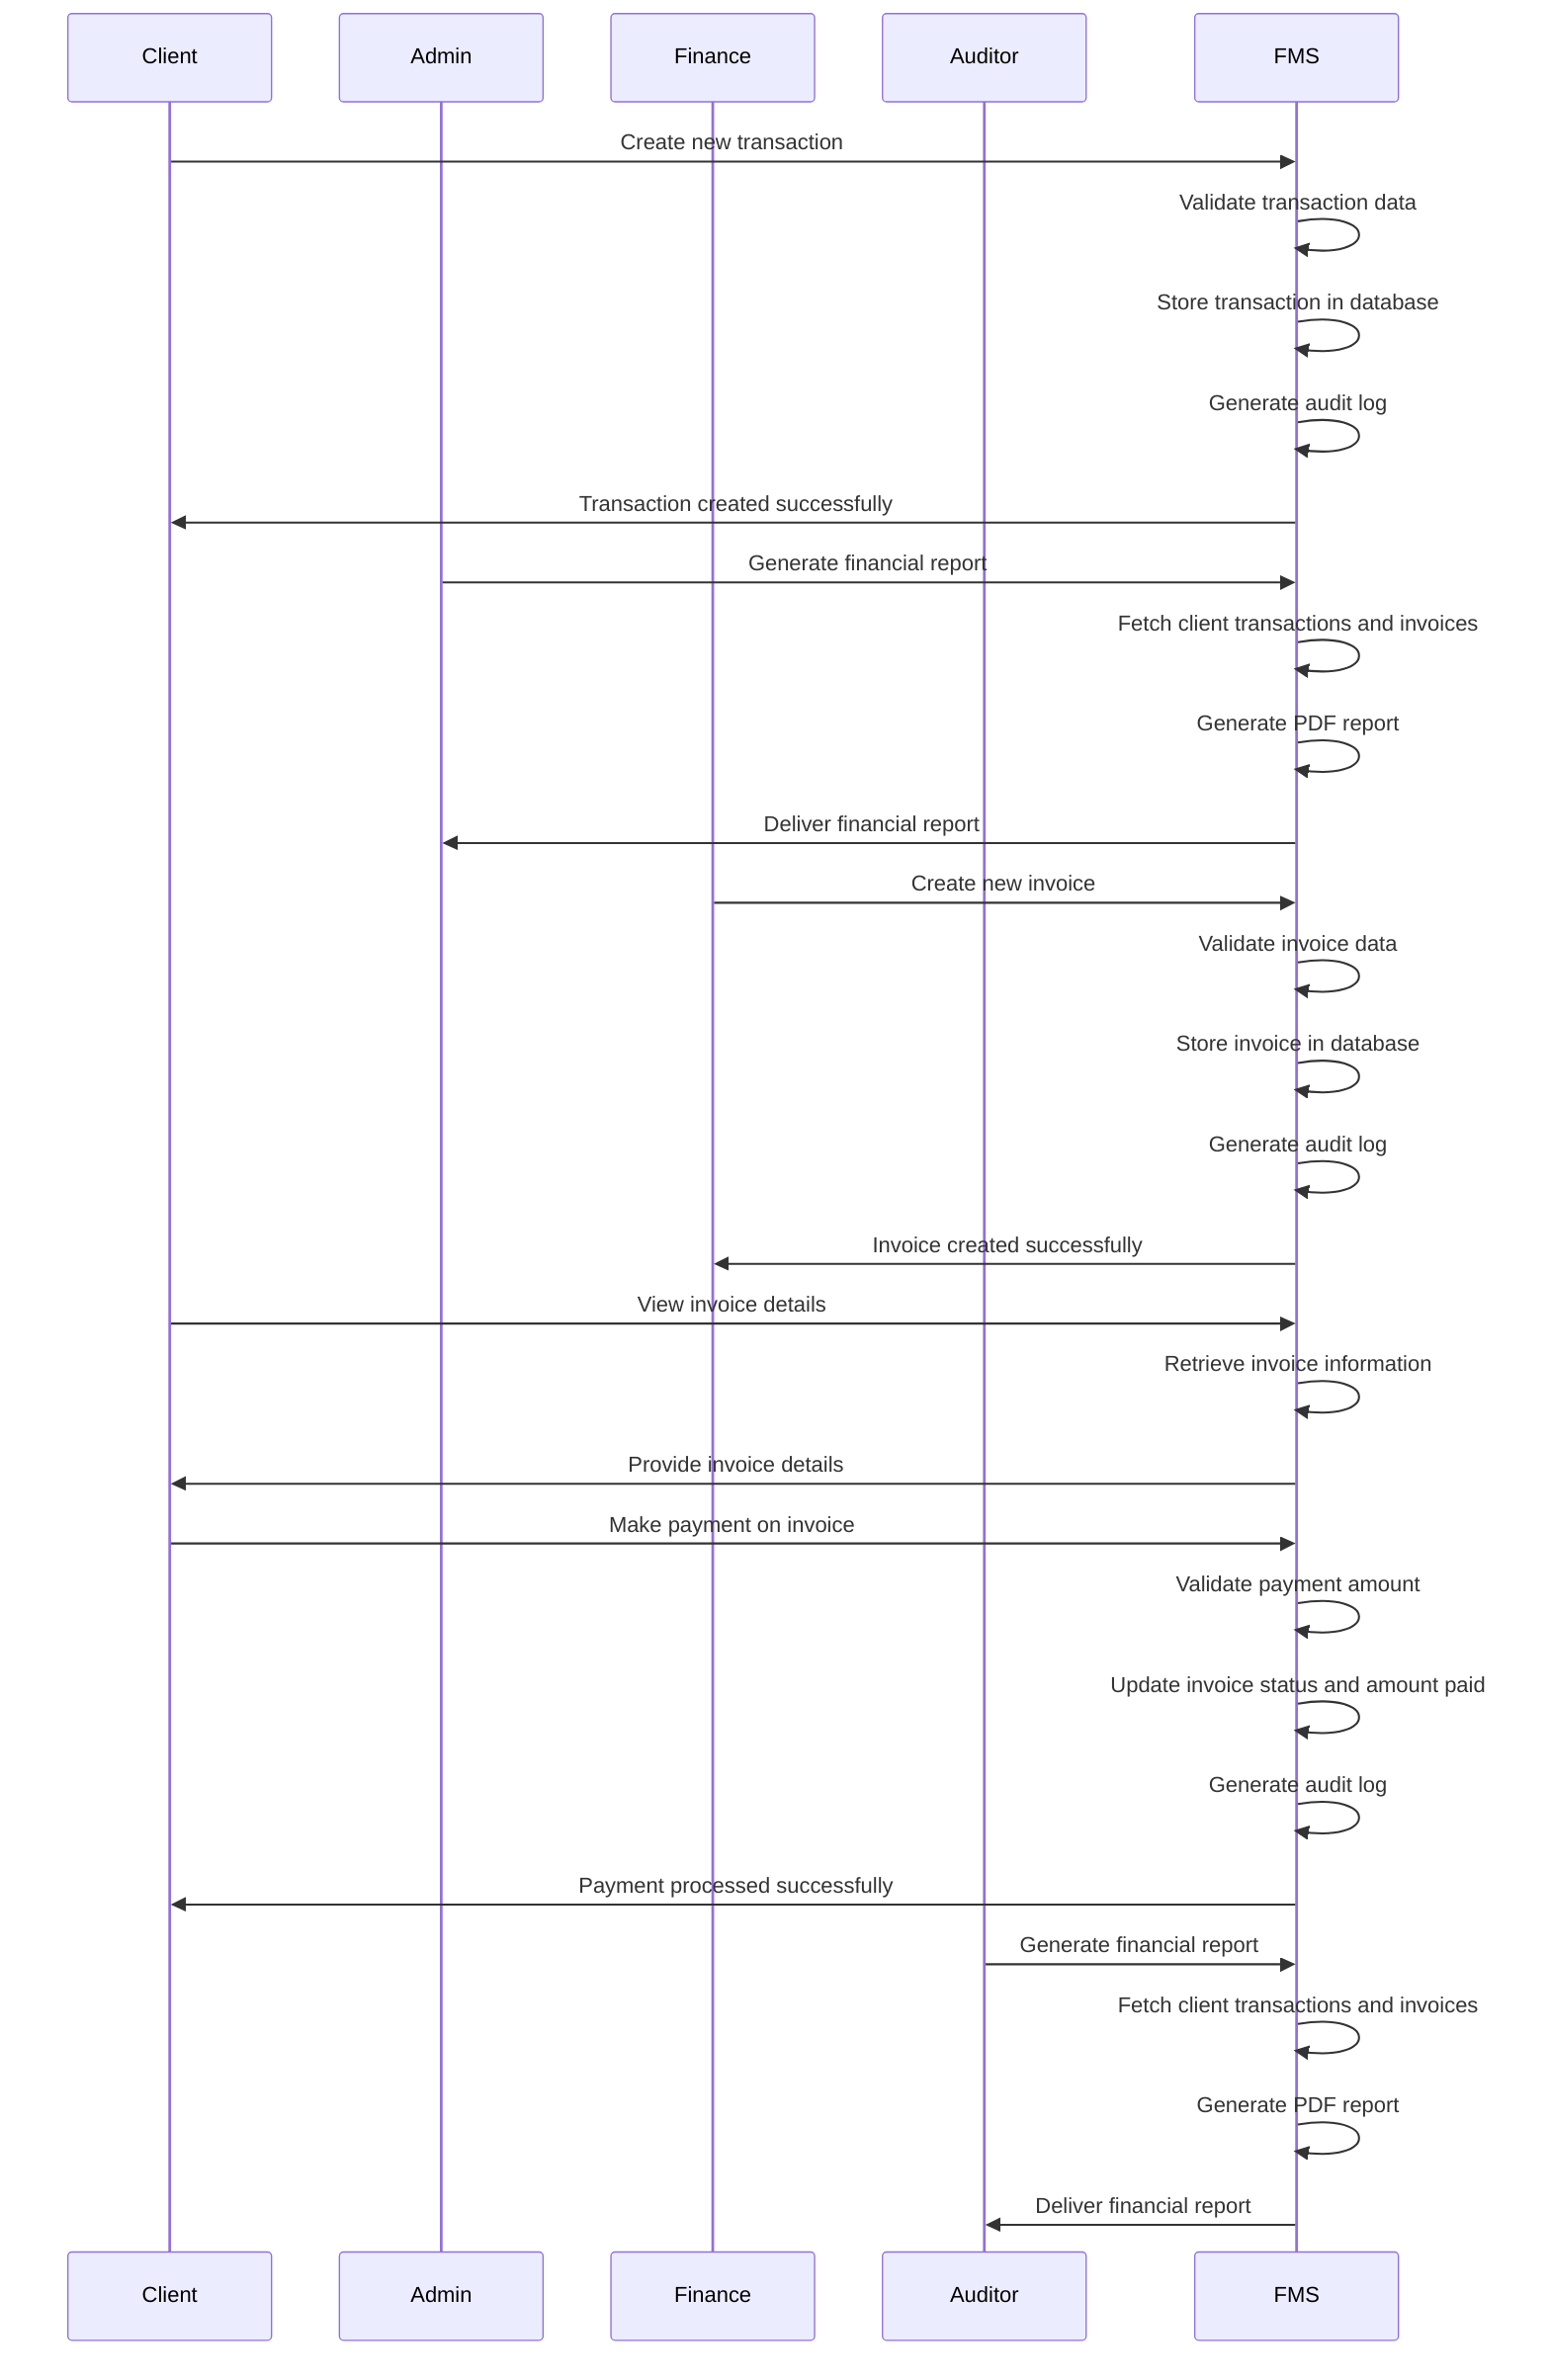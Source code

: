 sequenceDiagram
    participant Client
    participant Admin
    participant Finance
    participant Auditor
    participant FMS

    Client->>FMS: Create new transaction
    FMS->>FMS: Validate transaction data
    FMS->>FMS: Store transaction in database
    FMS->>FMS: Generate audit log
    FMS->>Client: Transaction created successfully

    Admin->>FMS: Generate financial report
    FMS->>FMS: Fetch client transactions and invoices
    FMS->>FMS: Generate PDF report
    FMS->>Admin: Deliver financial report

    Finance->>FMS: Create new invoice
    FMS->>FMS: Validate invoice data
    FMS->>FMS: Store invoice in database
    FMS->>FMS: Generate audit log
    FMS->>Finance: Invoice created successfully

    Client->>FMS: View invoice details
    FMS->>FMS: Retrieve invoice information
    FMS->>Client: Provide invoice details

    Client->>FMS: Make payment on invoice
    FMS->>FMS: Validate payment amount
    FMS->>FMS: Update invoice status and amount paid
    FMS->>FMS: Generate audit log
    FMS->>Client: Payment processed successfully

    Auditor->>FMS: Generate financial report
    FMS->>FMS: Fetch client transactions and invoices
    FMS->>FMS: Generate PDF report
    FMS->>Auditor: Deliver financial report